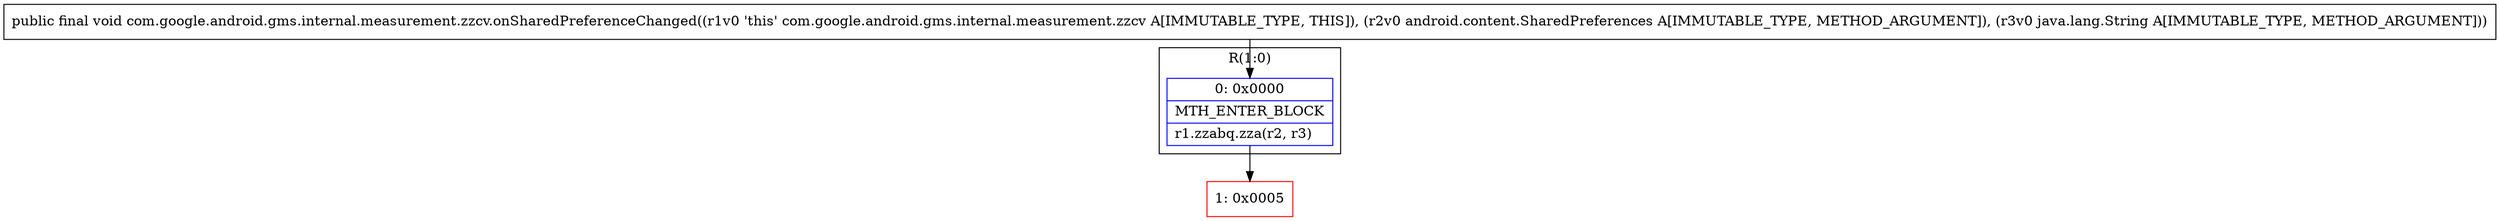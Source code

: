 digraph "CFG forcom.google.android.gms.internal.measurement.zzcv.onSharedPreferenceChanged(Landroid\/content\/SharedPreferences;Ljava\/lang\/String;)V" {
subgraph cluster_Region_1092077921 {
label = "R(1:0)";
node [shape=record,color=blue];
Node_0 [shape=record,label="{0\:\ 0x0000|MTH_ENTER_BLOCK\l|r1.zzabq.zza(r2, r3)\l}"];
}
Node_1 [shape=record,color=red,label="{1\:\ 0x0005}"];
MethodNode[shape=record,label="{public final void com.google.android.gms.internal.measurement.zzcv.onSharedPreferenceChanged((r1v0 'this' com.google.android.gms.internal.measurement.zzcv A[IMMUTABLE_TYPE, THIS]), (r2v0 android.content.SharedPreferences A[IMMUTABLE_TYPE, METHOD_ARGUMENT]), (r3v0 java.lang.String A[IMMUTABLE_TYPE, METHOD_ARGUMENT])) }"];
MethodNode -> Node_0;
Node_0 -> Node_1;
}

